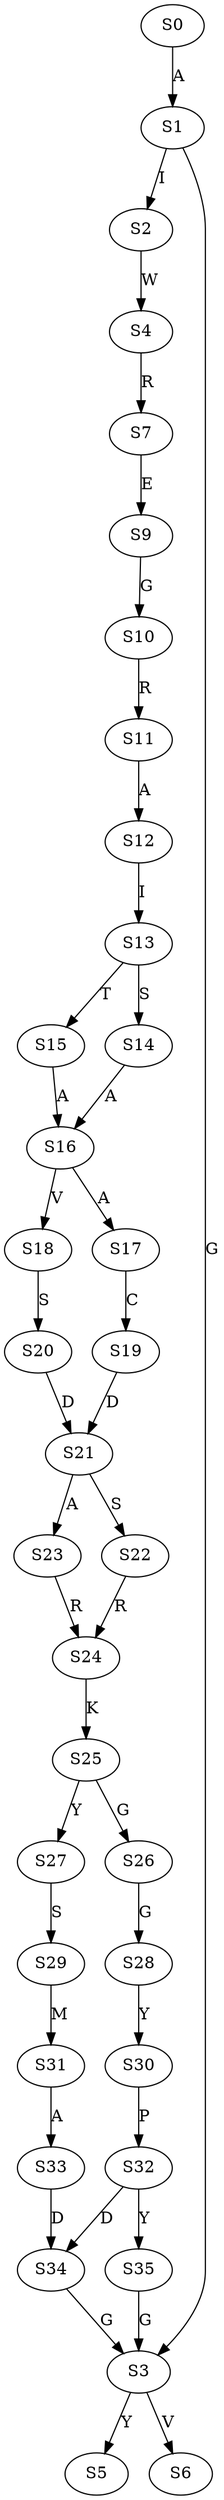 strict digraph  {
	S0 -> S1 [ label = A ];
	S1 -> S2 [ label = I ];
	S1 -> S3 [ label = G ];
	S2 -> S4 [ label = W ];
	S3 -> S5 [ label = Y ];
	S3 -> S6 [ label = V ];
	S4 -> S7 [ label = R ];
	S7 -> S9 [ label = E ];
	S9 -> S10 [ label = G ];
	S10 -> S11 [ label = R ];
	S11 -> S12 [ label = A ];
	S12 -> S13 [ label = I ];
	S13 -> S14 [ label = S ];
	S13 -> S15 [ label = T ];
	S14 -> S16 [ label = A ];
	S15 -> S16 [ label = A ];
	S16 -> S17 [ label = A ];
	S16 -> S18 [ label = V ];
	S17 -> S19 [ label = C ];
	S18 -> S20 [ label = S ];
	S19 -> S21 [ label = D ];
	S20 -> S21 [ label = D ];
	S21 -> S22 [ label = S ];
	S21 -> S23 [ label = A ];
	S22 -> S24 [ label = R ];
	S23 -> S24 [ label = R ];
	S24 -> S25 [ label = K ];
	S25 -> S26 [ label = G ];
	S25 -> S27 [ label = Y ];
	S26 -> S28 [ label = G ];
	S27 -> S29 [ label = S ];
	S28 -> S30 [ label = Y ];
	S29 -> S31 [ label = M ];
	S30 -> S32 [ label = P ];
	S31 -> S33 [ label = A ];
	S32 -> S34 [ label = D ];
	S32 -> S35 [ label = Y ];
	S33 -> S34 [ label = D ];
	S34 -> S3 [ label = G ];
	S35 -> S3 [ label = G ];
}

